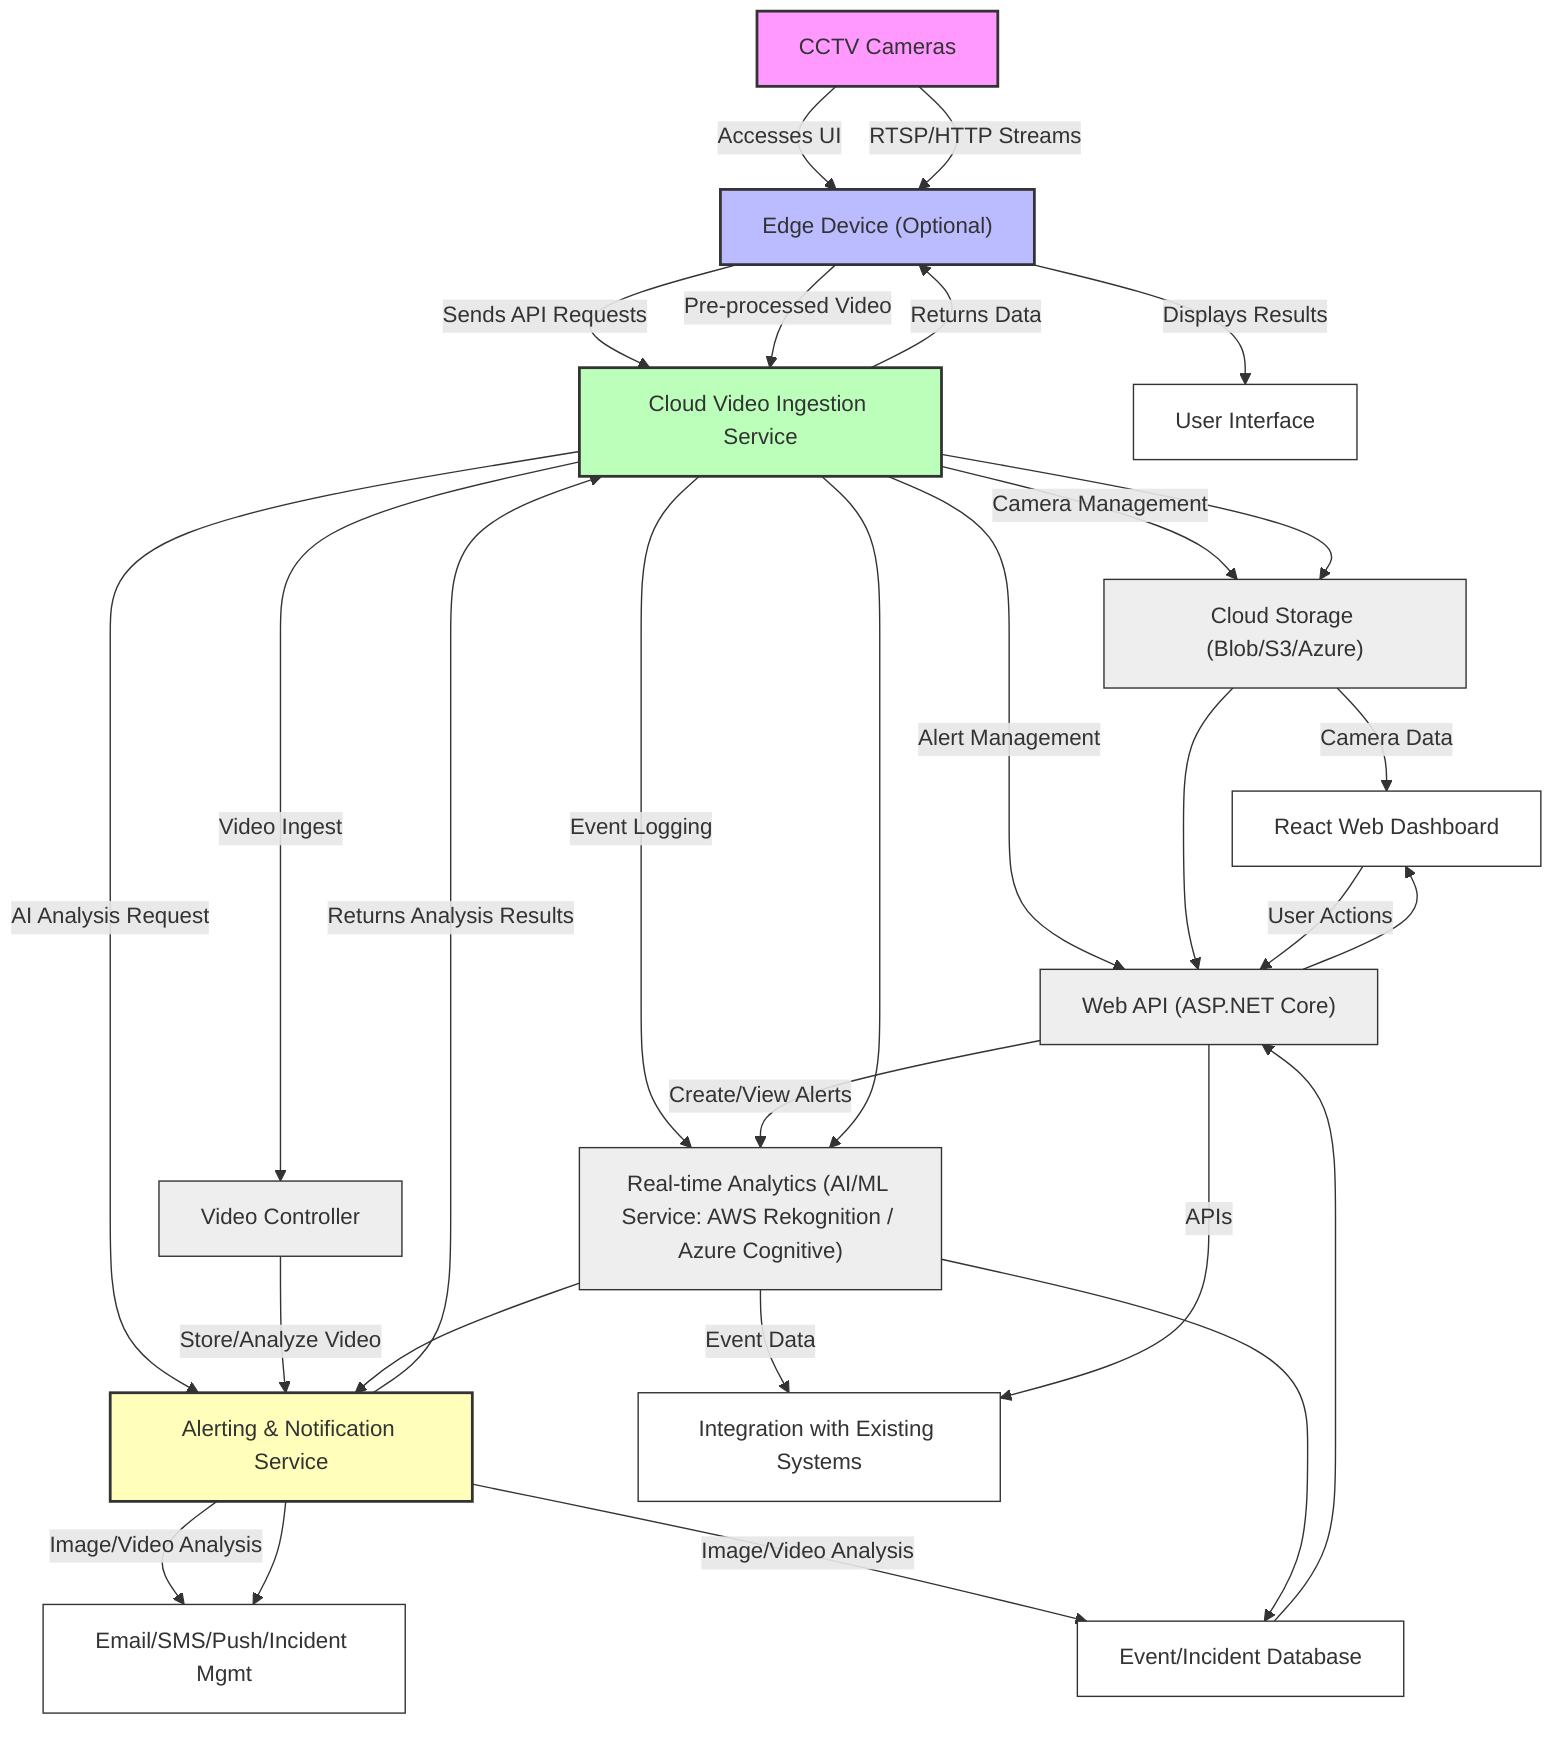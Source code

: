 flowchart TD
    A["User/Operator"] -->|"Accesses UI"| B["Frontend React App"]
    B -->|"Sends API Requests"| C["Backend ASP.NET Core API"]
    C -->|"Camera Management"| D["Camera Repository"]
    C -->|"Event Logging"| E["Event Log Repository"]
    C -->|"AI Analysis Request"| F{"AI Analysis Service"}
    F -->|"Image/Video Analysis"| G["AWS Rekognition Service"]
    F -->|"Image/Video Analysis"| H["Azure Cognitive Service"]
    C -->|"Alert Management"| I["Alerts Controller"]
    I -->|"Create/View Alerts"| E
    D -->|"Camera Data"| J["Cameras"]
    E -->|"Event Data"| K["Event Logs"]
    B -->|"Displays Results"| L["User Interface"]
    C -->|"Video Ingest"| M["Video Controller"]
    M -->|"Store/Analyze Video"| F
    F -->|"Returns Analysis Results"| C
    C -->|"Returns Data"| B
    style A fill:#f9f,stroke:#333,stroke-width:2
    style B fill:#bbf,stroke:#333,stroke-width:2
    style C fill:#bfb,stroke:#333,stroke-width:2
    style F fill:#ffb,stroke:#333,stroke-width:2
    style G fill:#fff,stroke:#333,stroke-width:1
    style H fill:#fff,stroke:#333,stroke-width:1
    style D fill:#eee,stroke:#333,stroke-width:1
    style E fill:#eee,stroke:#333,stroke-width:1
    style I fill:#eee,stroke:#333,stroke-width:1
    style J fill:#fff,stroke:#333,stroke-width:1
    style K fill:#fff,stroke:#333,stroke-width:1
    style L fill:#fff,stroke:#333,stroke-width:1
    style M fill:#eee,stroke:#333,stroke-width:1
    A["CCTV Cameras"] -->|"RTSP/HTTP Streams"| B["Edge Device (Optional)"]
    B -->|"Pre-processed Video"| C["Cloud Video Ingestion Service"]
    C --> D["Cloud Storage (Blob/S3/Azure)"]
    C --> E["Real-time Analytics (AI/ML Service: AWS Rekognition / Azure Cognitive)"]
    E --> F["Alerting & Notification Service"]
    F --> G["Email/SMS/Push/Incident Mgmt"]
    E --> H["Event/Incident Database"]
    H --> I["Web API (ASP.NET Core)"]
    D --> I
    I --> J["React Web Dashboard"]
    J -->|"User Actions"| I
    I -->|"APIs"| K["Integration with Existing Systems"]